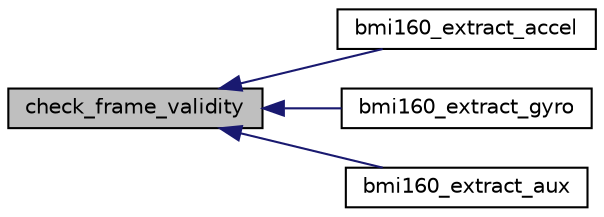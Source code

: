 digraph "check_frame_validity"
{
  edge [fontname="Helvetica",fontsize="10",labelfontname="Helvetica",labelfontsize="10"];
  node [fontname="Helvetica",fontsize="10",shape=record];
  rankdir="LR";
  Node1 [label="check_frame_validity",height=0.2,width=0.4,color="black", fillcolor="grey75", style="filled", fontcolor="black"];
  Node1 -> Node2 [dir="back",color="midnightblue",fontsize="10",style="solid",fontname="Helvetica"];
  Node2 [label="bmi160_extract_accel",height=0.2,width=0.4,color="black", fillcolor="white", style="filled",URL="$bmi160_8h.html#ae548739f4185fa7fef8cb718ec6bd91d",tooltip="This API parses and extracts the accelerometer frames from FIFO data read by the \"bmi160_get_fifo_dat..."];
  Node1 -> Node3 [dir="back",color="midnightblue",fontsize="10",style="solid",fontname="Helvetica"];
  Node3 [label="bmi160_extract_gyro",height=0.2,width=0.4,color="black", fillcolor="white", style="filled",URL="$bmi160_8h.html#a9b2caa7d4a697e555856dfc6d1c17990",tooltip="This API parses and extracts the gyro frames from FIFO data read by the \"bmi160_get_fifo_data\" API an..."];
  Node1 -> Node4 [dir="back",color="midnightblue",fontsize="10",style="solid",fontname="Helvetica"];
  Node4 [label="bmi160_extract_aux",height=0.2,width=0.4,color="black", fillcolor="white", style="filled",URL="$bmi160_8h.html#ab21ca26b7df608549e5d1bd583e4d52a",tooltip="This API parses and extracts the aux frames from FIFO data read by the \"bmi160_get_fifo_data\" API and..."];
}
